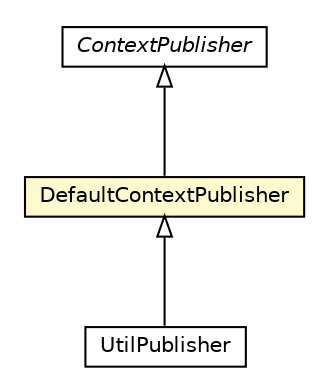 #!/usr/local/bin/dot
#
# Class diagram 
# Generated by UMLGraph version R5_6-24-gf6e263 (http://www.umlgraph.org/)
#

digraph G {
	edge [fontname="Helvetica",fontsize=10,labelfontname="Helvetica",labelfontsize=10];
	node [fontname="Helvetica",fontsize=10,shape=plaintext];
	nodesep=0.25;
	ranksep=0.5;
	// org.universAAL.middleware.context.DefaultContextPublisher
	c3233724 [label=<<table title="org.universAAL.middleware.context.DefaultContextPublisher" border="0" cellborder="1" cellspacing="0" cellpadding="2" port="p" bgcolor="lemonChiffon" href="./DefaultContextPublisher.html">
		<tr><td><table border="0" cellspacing="0" cellpadding="1">
<tr><td align="center" balign="center"> DefaultContextPublisher </td></tr>
		</table></td></tr>
		</table>>, URL="./DefaultContextPublisher.html", fontname="Helvetica", fontcolor="black", fontsize=10.0];
	// org.universAAL.middleware.context.ContextPublisher
	c3233729 [label=<<table title="org.universAAL.middleware.context.ContextPublisher" border="0" cellborder="1" cellspacing="0" cellpadding="2" port="p" href="./ContextPublisher.html">
		<tr><td><table border="0" cellspacing="0" cellpadding="1">
<tr><td align="center" balign="center"><font face="Helvetica-Oblique"> ContextPublisher </font></td></tr>
		</table></td></tr>
		</table>>, URL="./ContextPublisher.html", fontname="Helvetica", fontcolor="black", fontsize=10.0];
	// org.universAAL.support.utils.context.mid.UtilPublisher
	c3234151 [label=<<table title="org.universAAL.support.utils.context.mid.UtilPublisher" border="0" cellborder="1" cellspacing="0" cellpadding="2" port="p" href="../../support/utils/context/mid/UtilPublisher.html">
		<tr><td><table border="0" cellspacing="0" cellpadding="1">
<tr><td align="center" balign="center"> UtilPublisher </td></tr>
		</table></td></tr>
		</table>>, URL="../../support/utils/context/mid/UtilPublisher.html", fontname="Helvetica", fontcolor="black", fontsize=10.0];
	//org.universAAL.middleware.context.DefaultContextPublisher extends org.universAAL.middleware.context.ContextPublisher
	c3233729:p -> c3233724:p [dir=back,arrowtail=empty];
	//org.universAAL.support.utils.context.mid.UtilPublisher extends org.universAAL.middleware.context.DefaultContextPublisher
	c3233724:p -> c3234151:p [dir=back,arrowtail=empty];
}

